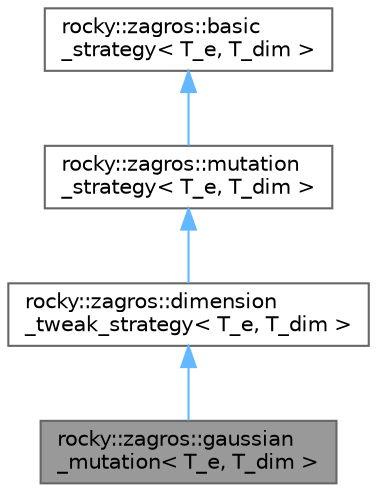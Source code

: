 digraph "rocky::zagros::gaussian_mutation&lt; T_e, T_dim &gt;"
{
 // LATEX_PDF_SIZE
  bgcolor="transparent";
  edge [fontname=Helvetica,fontsize=10,labelfontname=Helvetica,labelfontsize=10];
  node [fontname=Helvetica,fontsize=10,shape=box,height=0.2,width=0.4];
  Node1 [label="rocky::zagros::gaussian\l_mutation\< T_e, T_dim \>",height=0.2,width=0.4,color="gray40", fillcolor="grey60", style="filled", fontcolor="black",tooltip="Gaussian mutation."];
  Node2 -> Node1 [dir="back",color="steelblue1",style="solid"];
  Node2 [label="rocky::zagros::dimension\l_tweak_strategy\< T_e, T_dim \>",height=0.2,width=0.4,color="gray40", fillcolor="white", style="filled",URL="$classrocky_1_1zagros_1_1dimension__tweak__strategy.html",tooltip="apply a mutation to k dimensions"];
  Node3 -> Node2 [dir="back",color="steelblue1",style="solid"];
  Node3 [label="rocky::zagros::mutation\l_strategy\< T_e, T_dim \>",height=0.2,width=0.4,color="gray40", fillcolor="white", style="filled",URL="$classrocky_1_1zagros_1_1mutation__strategy.html",tooltip="Base class for genetic mutations."];
  Node4 -> Node3 [dir="back",color="steelblue1",style="solid"];
  Node4 [label="rocky::zagros::basic\l_strategy\< T_e, T_dim \>",height=0.2,width=0.4,color="gray40", fillcolor="white", style="filled",URL="$classrocky_1_1zagros_1_1basic__strategy.html",tooltip="Interface for all strategies."];
}
